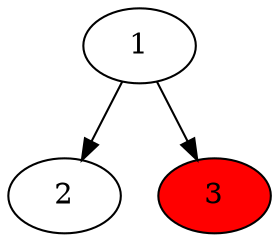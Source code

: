 digraph BST {
  l1  [ label = "1" ];
  l21 [ label = "2" ];
  l22 [ style=filled, fillcolor=red, label = "3" ];
  l1  -> { l21 l22 };
}
